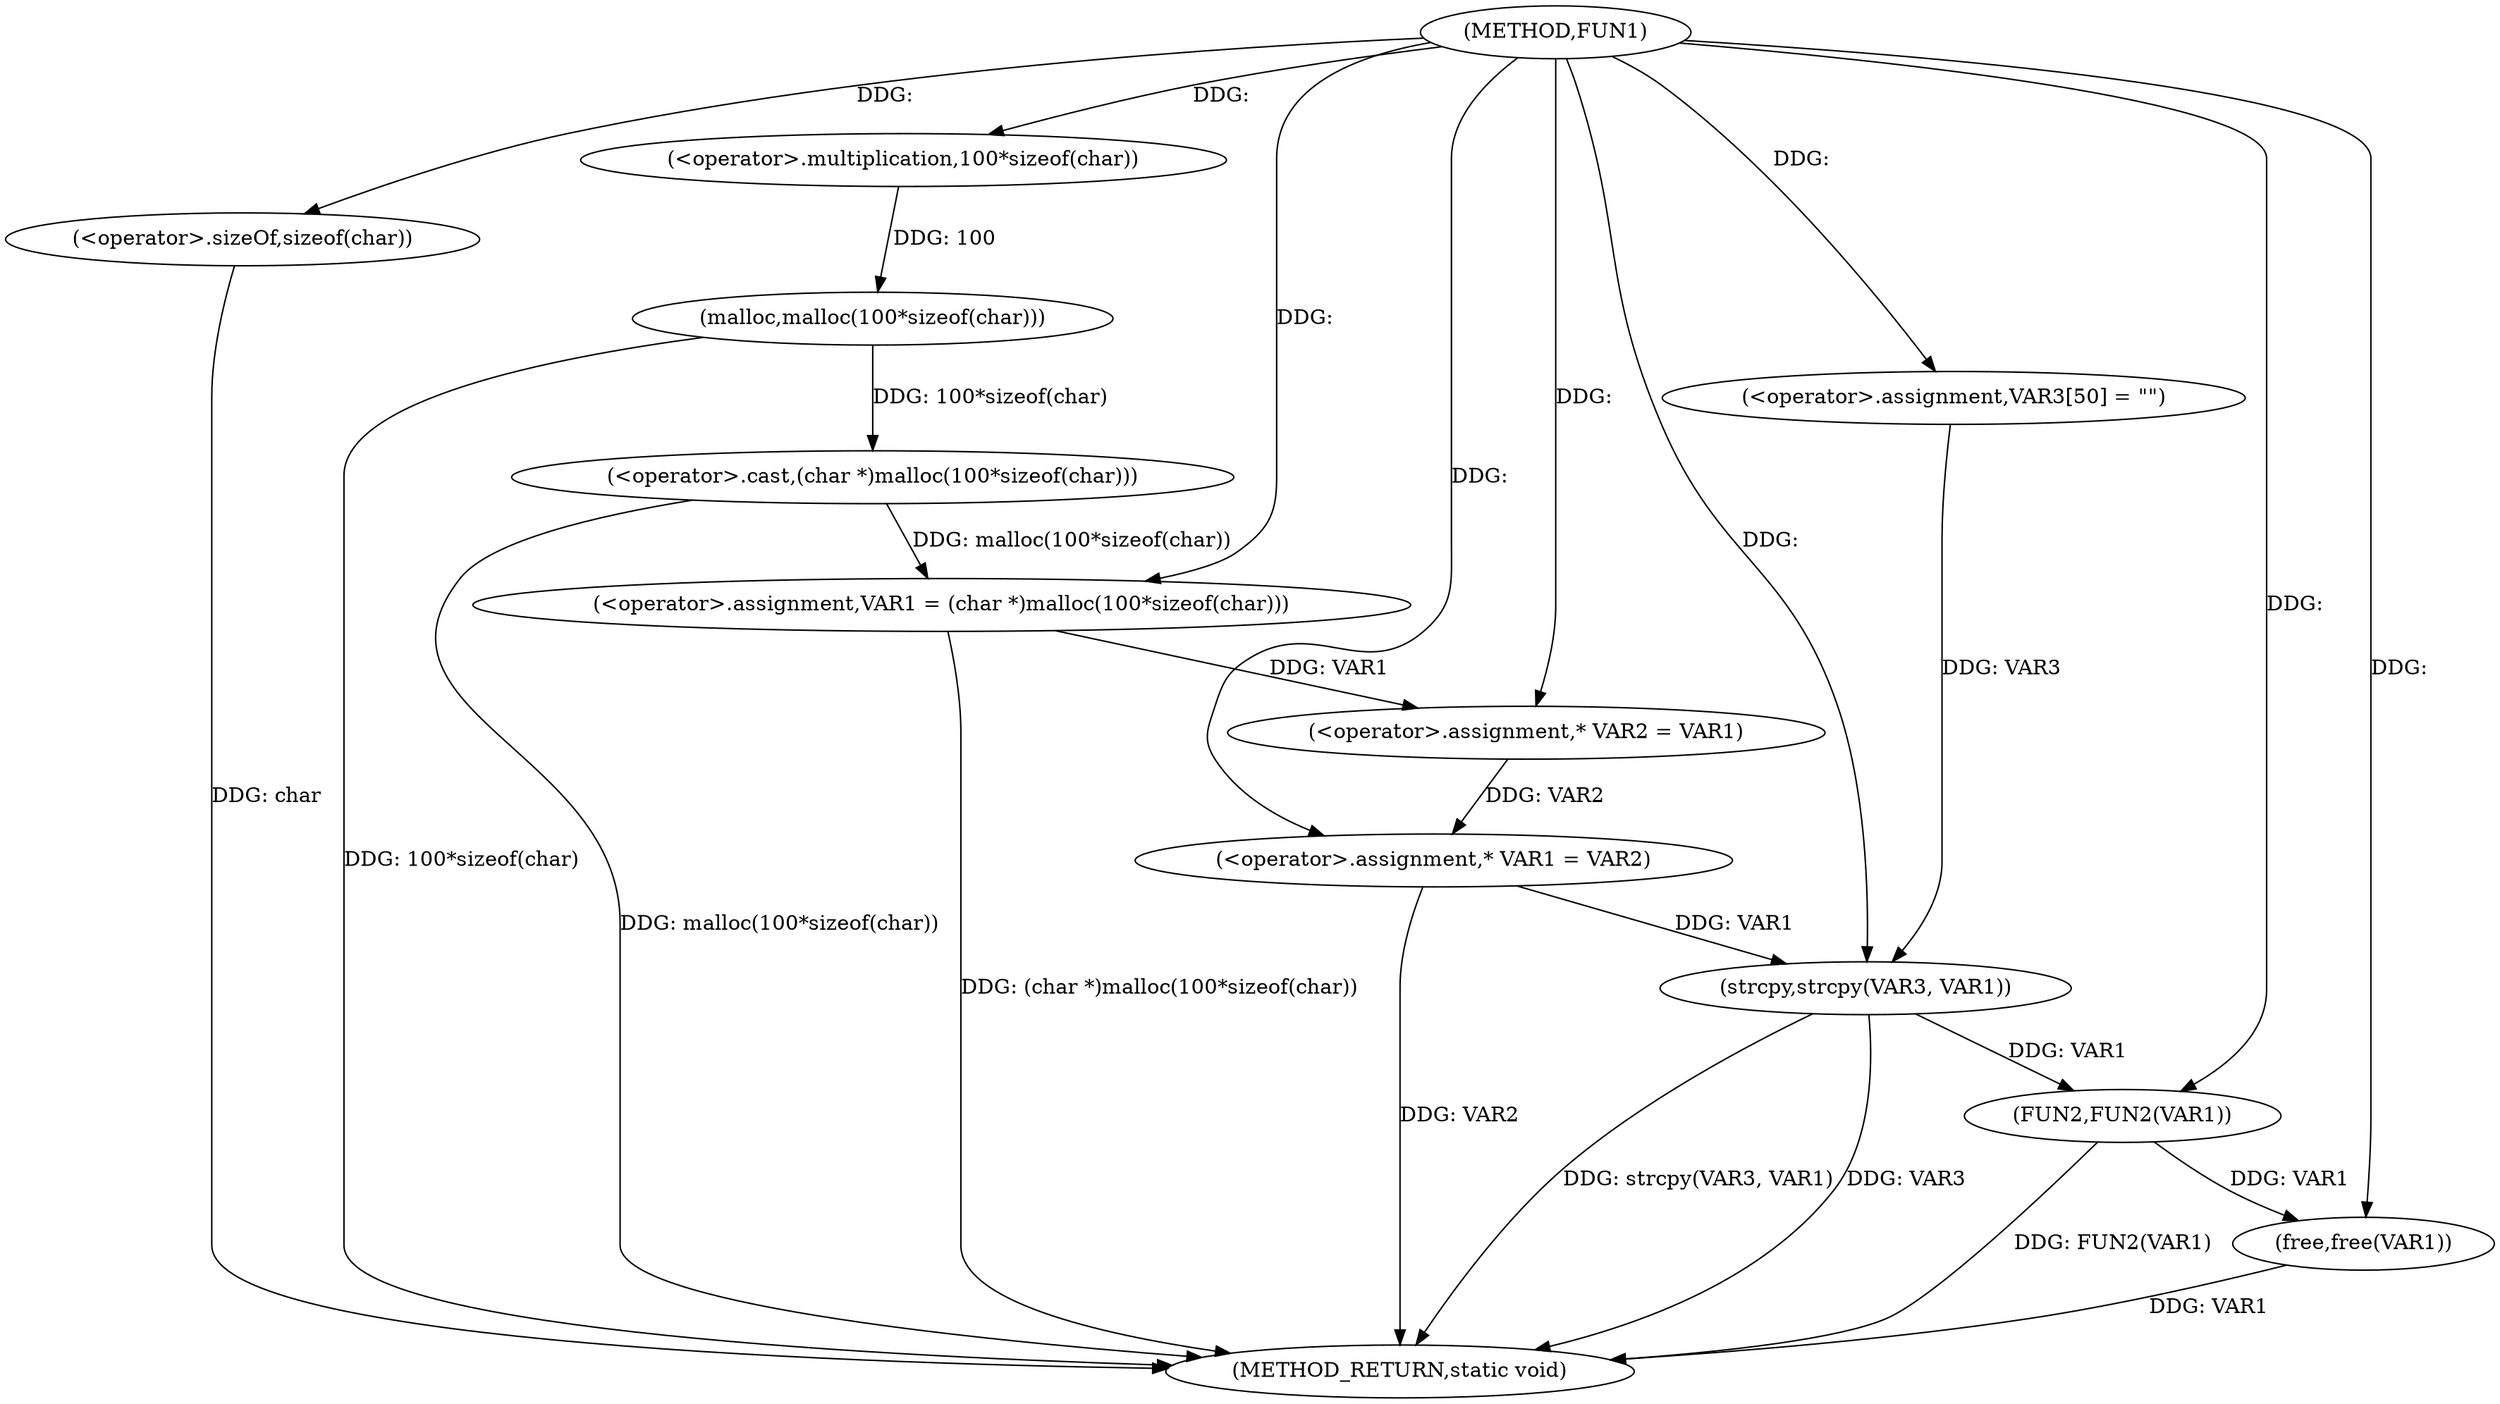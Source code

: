 digraph FUN1 {  
"1000100" [label = "(METHOD,FUN1)" ]
"1000133" [label = "(METHOD_RETURN,static void)" ]
"1000103" [label = "(<operator>.assignment,VAR1 = (char *)malloc(100*sizeof(char)))" ]
"1000105" [label = "(<operator>.cast,(char *)malloc(100*sizeof(char)))" ]
"1000107" [label = "(malloc,malloc(100*sizeof(char)))" ]
"1000108" [label = "(<operator>.multiplication,100*sizeof(char))" ]
"1000110" [label = "(<operator>.sizeOf,sizeof(char))" ]
"1000114" [label = "(<operator>.assignment,* VAR2 = VAR1)" ]
"1000118" [label = "(<operator>.assignment,* VAR1 = VAR2)" ]
"1000123" [label = "(<operator>.assignment,VAR3[50] = \"\")" ]
"1000126" [label = "(strcpy,strcpy(VAR3, VAR1))" ]
"1000129" [label = "(FUN2,FUN2(VAR1))" ]
"1000131" [label = "(free,free(VAR1))" ]
  "1000126" -> "1000133"  [ label = "DDG: strcpy(VAR3, VAR1)"] 
  "1000107" -> "1000133"  [ label = "DDG: 100*sizeof(char)"] 
  "1000105" -> "1000133"  [ label = "DDG: malloc(100*sizeof(char))"] 
  "1000103" -> "1000133"  [ label = "DDG: (char *)malloc(100*sizeof(char))"] 
  "1000126" -> "1000133"  [ label = "DDG: VAR3"] 
  "1000110" -> "1000133"  [ label = "DDG: char"] 
  "1000131" -> "1000133"  [ label = "DDG: VAR1"] 
  "1000129" -> "1000133"  [ label = "DDG: FUN2(VAR1)"] 
  "1000118" -> "1000133"  [ label = "DDG: VAR2"] 
  "1000105" -> "1000103"  [ label = "DDG: malloc(100*sizeof(char))"] 
  "1000100" -> "1000103"  [ label = "DDG: "] 
  "1000107" -> "1000105"  [ label = "DDG: 100*sizeof(char)"] 
  "1000108" -> "1000107"  [ label = "DDG: 100"] 
  "1000100" -> "1000108"  [ label = "DDG: "] 
  "1000100" -> "1000110"  [ label = "DDG: "] 
  "1000103" -> "1000114"  [ label = "DDG: VAR1"] 
  "1000100" -> "1000114"  [ label = "DDG: "] 
  "1000114" -> "1000118"  [ label = "DDG: VAR2"] 
  "1000100" -> "1000118"  [ label = "DDG: "] 
  "1000100" -> "1000123"  [ label = "DDG: "] 
  "1000123" -> "1000126"  [ label = "DDG: VAR3"] 
  "1000100" -> "1000126"  [ label = "DDG: "] 
  "1000118" -> "1000126"  [ label = "DDG: VAR1"] 
  "1000126" -> "1000129"  [ label = "DDG: VAR1"] 
  "1000100" -> "1000129"  [ label = "DDG: "] 
  "1000129" -> "1000131"  [ label = "DDG: VAR1"] 
  "1000100" -> "1000131"  [ label = "DDG: "] 
}

